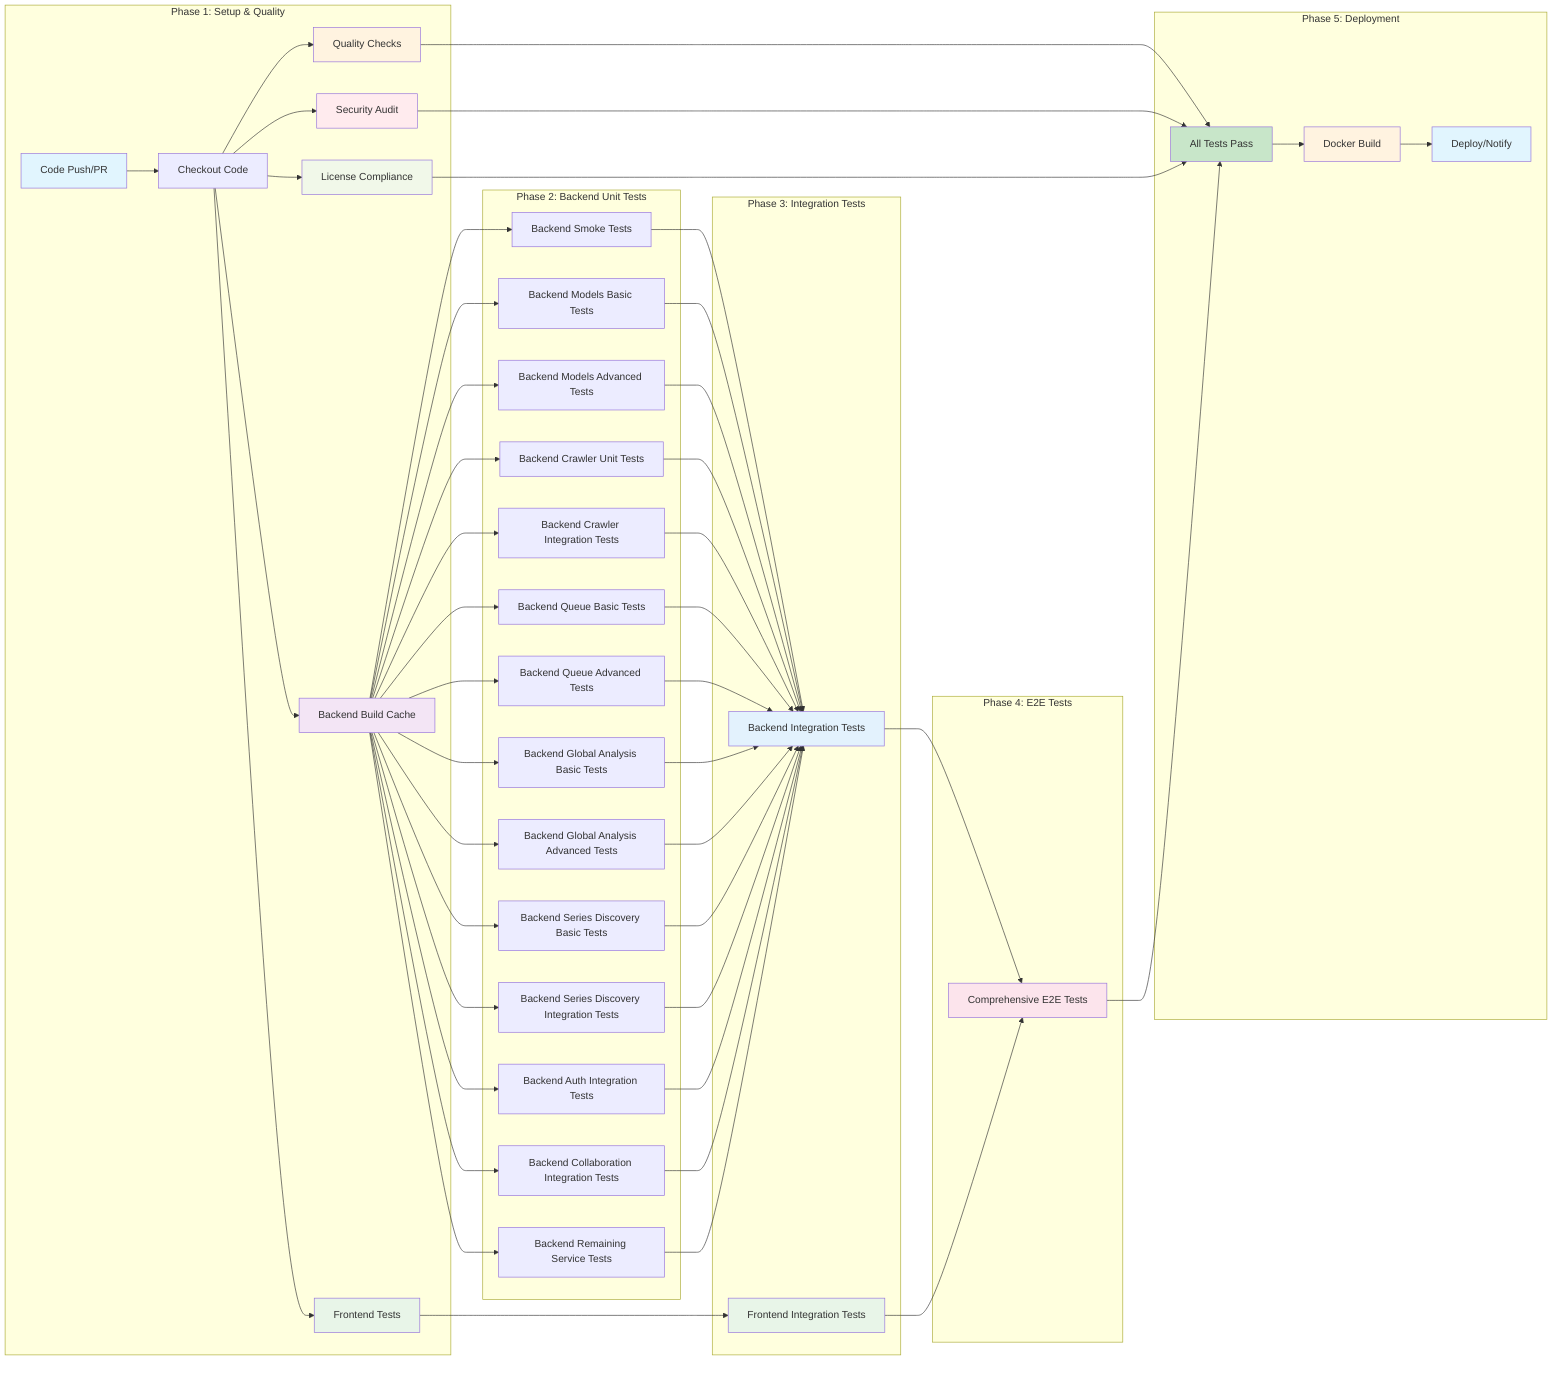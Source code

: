 graph LR
    subgraph "Phase 1: Setup & Quality"
        A[Code Push/PR] --> B[Checkout Code]
        B --> C[Backend Build Cache]
        B --> D[Frontend Tests]
        B --> E[Quality Checks]
        B --> F[Security Audit]
        B --> G[License Compliance]
    end

    subgraph "Phase 2: Backend Unit Tests"
        C --> H[Backend Smoke Tests]
        C --> I[Backend Models Basic Tests]
        C --> J[Backend Models Advanced Tests]
        C --> K[Backend Crawler Unit Tests]
        C --> L[Backend Crawler Integration Tests]
        C --> M[Backend Queue Basic Tests]
        C --> N[Backend Queue Advanced Tests]
        C --> O[Backend Global Analysis Basic Tests]
        C --> P[Backend Global Analysis Advanced Tests]
        C --> Q[Backend Series Discovery Basic Tests]
        C --> R[Backend Series Discovery Integration Tests]
        C --> S[Backend Auth Integration Tests]
        C --> T[Backend Collaboration Integration Tests]
        C --> U[Backend Remaining Service Tests]
    end

    subgraph "Phase 3: Integration Tests"
        H --> V[Backend Integration Tests]
        I --> V
        J --> V
        K --> V
        L --> V
        M --> V
        N --> V
        O --> V
        P --> V
        Q --> V
        R --> V
        S --> V
        T --> V
        U --> V

        D --> W[Frontend Integration Tests]
    end

    subgraph "Phase 4: E2E Tests"
        V --> X[Comprehensive E2E Tests]
        W --> X
    end

    subgraph "Phase 5: Deployment"
        E --> Y[All Tests Pass]
        F --> Y
        G --> Y
        X --> Y

        Y --> Z[Docker Build]
        Z --> AA[Deploy/Notify]
    end

    style A fill:#e1f5fe
    style C fill:#f3e5f5
    style D fill:#e8f5e8
    style E fill:#fff3e0
    style F fill:#ffebee
    style G fill:#f1f8e9
    style V fill:#e3f2fd
    style W fill:#e8f5e8
    style X fill:#fce4ec
    style Y fill:#c8e6c9
    style Z fill:#fff3e0
    style AA fill:#e1f5fe
